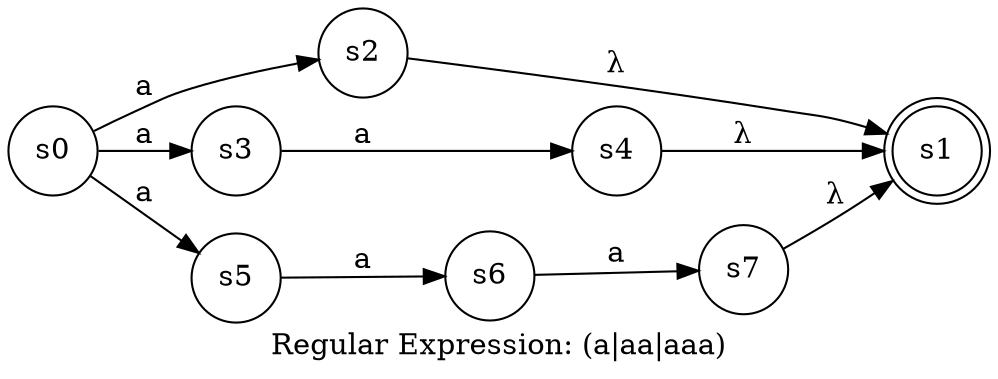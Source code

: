 digraph finite_state_machine {
	label="Regular Expression: (a|aa|aaa)";
	rankdir=LR;
	size="8,5"
	node [shape = doublecircle]; s1;
	node [shape = circle];
	s0 -> s2 [ label = "a" ];
	s0 -> s3 [ label = "a" ];
	s0 -> s5 [ label = "a" ];
	s2 -> s1 [ label = "λ" ];
	s3 -> s4 [ label = "a" ];
	s4 -> s1 [ label = "λ" ];
	s5 -> s6 [ label = "a" ];
	s6 -> s7 [ label = "a" ];
	s7 -> s1 [ label = "λ" ];
}
